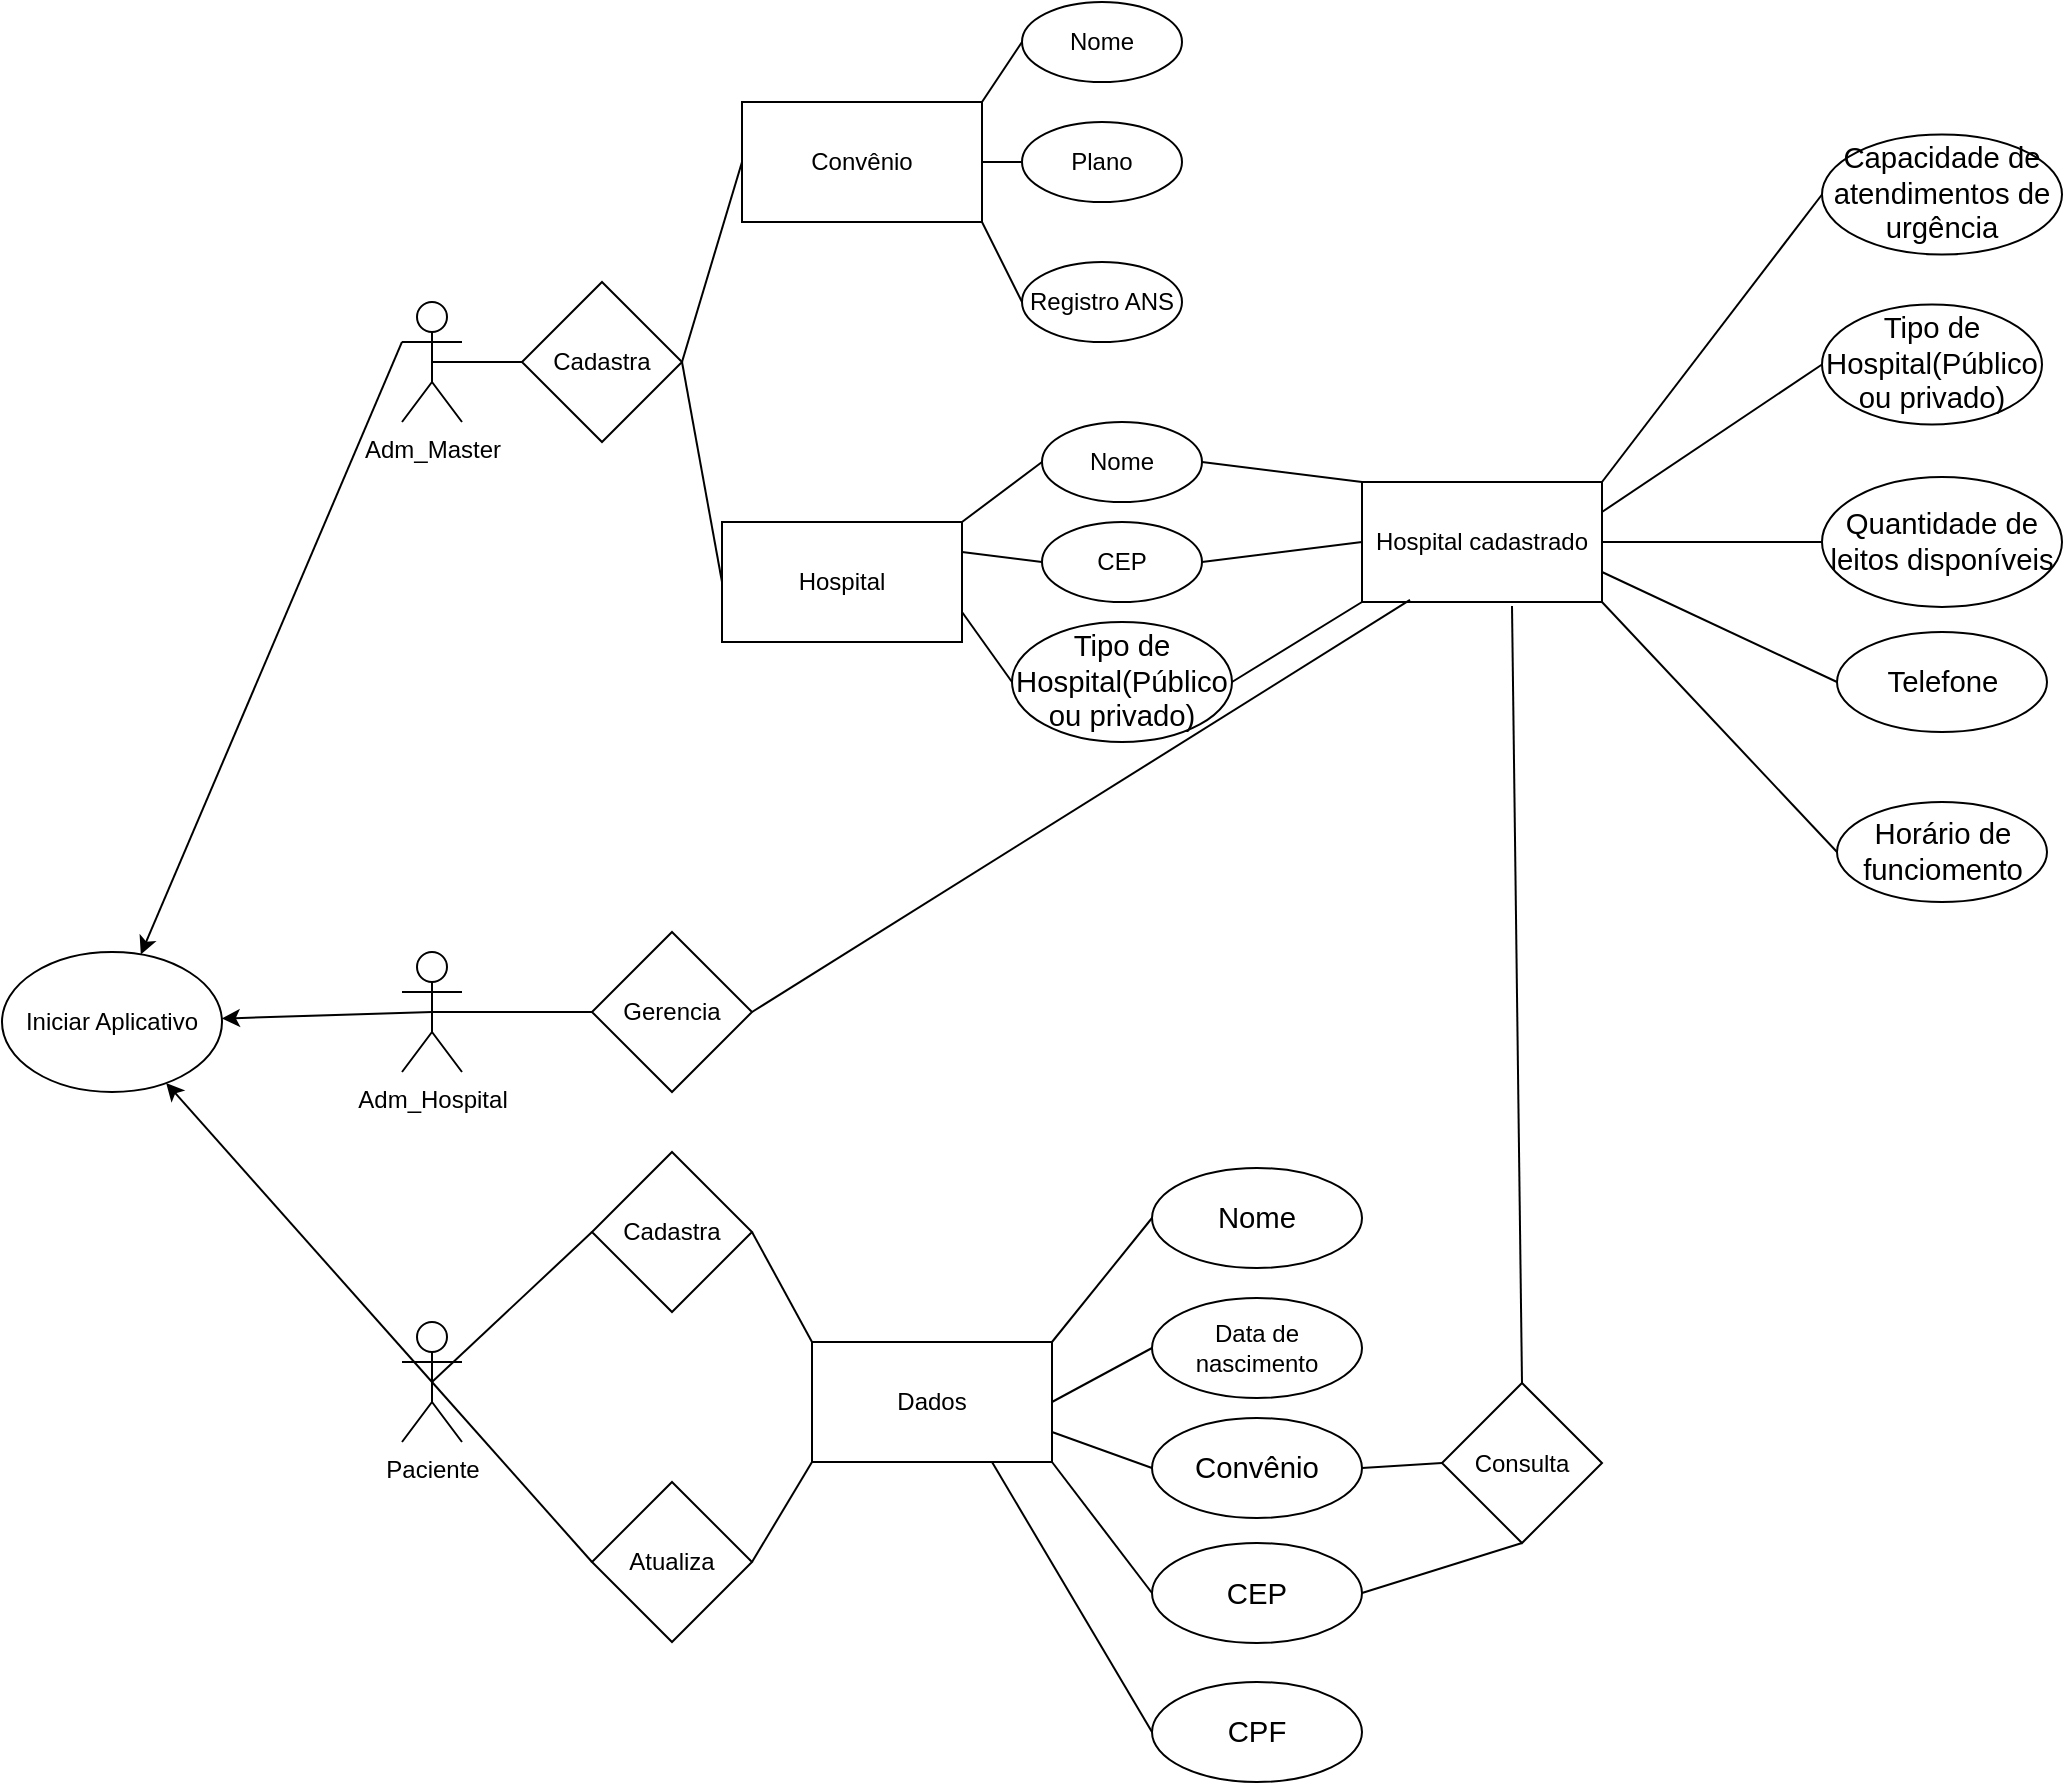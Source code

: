 <mxfile version="15.3.8" type="device"><diagram id="R2lEEEUBdFMjLlhIrx00" name="Page-1"><mxGraphModel dx="1420" dy="1877" grid="1" gridSize="10" guides="1" tooltips="1" connect="1" arrows="1" fold="1" page="1" pageScale="1" pageWidth="850" pageHeight="1100" math="0" shadow="0" extFonts="Permanent Marker^https://fonts.googleapis.com/css?family=Permanent+Marker"><root><mxCell id="0"/><mxCell id="1" parent="0"/><mxCell id="g5u2byhNAJ3OVeaDSZSF-5" value="Adm_Master" style="shape=umlActor;verticalLabelPosition=bottom;verticalAlign=top;html=1;outlineConnect=0;direction=east;fontColor=#000000;" vertex="1" parent="1"><mxGeometry x="240" y="-120" width="30" height="60" as="geometry"/></mxCell><mxCell id="g5u2byhNAJ3OVeaDSZSF-6" value="Adm_Hospital" style="shape=umlActor;verticalLabelPosition=bottom;verticalAlign=top;html=1;outlineConnect=0;fontColor=#000000;" vertex="1" parent="1"><mxGeometry x="240" y="205" width="30" height="60" as="geometry"/></mxCell><mxCell id="g5u2byhNAJ3OVeaDSZSF-7" value="Paciente" style="shape=umlActor;verticalLabelPosition=bottom;verticalAlign=top;html=1;outlineConnect=0;fontColor=#000000;" vertex="1" parent="1"><mxGeometry x="240" y="390" width="30" height="60" as="geometry"/></mxCell><mxCell id="g5u2byhNAJ3OVeaDSZSF-9" value="Iniciar Aplicativo" style="ellipse;whiteSpace=wrap;html=1;" vertex="1" parent="1"><mxGeometry x="40" y="205" width="110" height="70" as="geometry"/></mxCell><mxCell id="g5u2byhNAJ3OVeaDSZSF-10" value="" style="endArrow=classic;html=1;exitX=0.5;exitY=0.5;exitDx=0;exitDy=0;exitPerimeter=0;" edge="1" parent="1" source="g5u2byhNAJ3OVeaDSZSF-6" target="g5u2byhNAJ3OVeaDSZSF-9"><mxGeometry width="50" height="50" relative="1" as="geometry"><mxPoint x="400" y="420" as="sourcePoint"/><mxPoint x="450" y="370" as="targetPoint"/></mxGeometry></mxCell><mxCell id="g5u2byhNAJ3OVeaDSZSF-11" value="" style="endArrow=classic;html=1;exitX=0.5;exitY=0.5;exitDx=0;exitDy=0;exitPerimeter=0;" edge="1" parent="1" source="g5u2byhNAJ3OVeaDSZSF-7" target="g5u2byhNAJ3OVeaDSZSF-9"><mxGeometry width="50" height="50" relative="1" as="geometry"><mxPoint x="400" y="420" as="sourcePoint"/><mxPoint x="450" y="370" as="targetPoint"/></mxGeometry></mxCell><mxCell id="g5u2byhNAJ3OVeaDSZSF-12" value="" style="endArrow=classic;html=1;exitX=0;exitY=0.333;exitDx=0;exitDy=0;exitPerimeter=0;fontColor=default;" edge="1" parent="1" source="g5u2byhNAJ3OVeaDSZSF-5" target="g5u2byhNAJ3OVeaDSZSF-9"><mxGeometry width="50" height="50" relative="1" as="geometry"><mxPoint x="400" y="420" as="sourcePoint"/><mxPoint x="450" y="370" as="targetPoint"/></mxGeometry></mxCell><mxCell id="g5u2byhNAJ3OVeaDSZSF-18" value="&lt;br&gt;&lt;font color=&quot;#000000&quot;&gt;&lt;br&gt;&lt;/font&gt;" style="text;html=1;strokeColor=none;fillColor=none;align=center;verticalAlign=middle;whiteSpace=wrap;rounded=0;fontColor=#FFFFFF;" vertex="1" parent="1"><mxGeometry x="235" y="270" width="40" height="20" as="geometry"/></mxCell><mxCell id="g5u2byhNAJ3OVeaDSZSF-27" value="Cadastra" style="rhombus;whiteSpace=wrap;html=1;fontColor=#000000;" vertex="1" parent="1"><mxGeometry x="300" y="-130" width="80" height="80" as="geometry"/></mxCell><mxCell id="g5u2byhNAJ3OVeaDSZSF-28" value="" style="endArrow=none;html=1;fontColor=#000000;exitX=0.5;exitY=0.5;exitDx=0;exitDy=0;exitPerimeter=0;entryX=0;entryY=0.5;entryDx=0;entryDy=0;" edge="1" parent="1" source="g5u2byhNAJ3OVeaDSZSF-5" target="g5u2byhNAJ3OVeaDSZSF-27"><mxGeometry width="50" height="50" relative="1" as="geometry"><mxPoint x="400" y="410" as="sourcePoint"/><mxPoint x="450" y="360" as="targetPoint"/></mxGeometry></mxCell><mxCell id="g5u2byhNAJ3OVeaDSZSF-30" value="Gerencia" style="rhombus;whiteSpace=wrap;html=1;fontColor=#000000;" vertex="1" parent="1"><mxGeometry x="335" y="195" width="80" height="80" as="geometry"/></mxCell><mxCell id="g5u2byhNAJ3OVeaDSZSF-31" value="" style="endArrow=none;html=1;fontColor=#000000;exitX=0.5;exitY=0.5;exitDx=0;exitDy=0;exitPerimeter=0;entryX=0;entryY=0.5;entryDx=0;entryDy=0;" edge="1" parent="1" source="g5u2byhNAJ3OVeaDSZSF-6" target="g5u2byhNAJ3OVeaDSZSF-30"><mxGeometry width="50" height="50" relative="1" as="geometry"><mxPoint x="400" y="420" as="sourcePoint"/><mxPoint x="450" y="370" as="targetPoint"/></mxGeometry></mxCell><mxCell id="g5u2byhNAJ3OVeaDSZSF-33" value="" style="endArrow=none;html=1;fontColor=#000000;exitX=1;exitY=0.5;exitDx=0;exitDy=0;entryX=0;entryY=0.5;entryDx=0;entryDy=0;" edge="1" parent="1" source="g5u2byhNAJ3OVeaDSZSF-27" target="g5u2byhNAJ3OVeaDSZSF-36"><mxGeometry width="50" height="50" relative="1" as="geometry"><mxPoint x="400" y="420" as="sourcePoint"/><mxPoint x="440" y="45" as="targetPoint"/></mxGeometry></mxCell><mxCell id="g5u2byhNAJ3OVeaDSZSF-34" value="" style="endArrow=none;html=1;fontColor=#000000;exitX=1;exitY=0.5;exitDx=0;exitDy=0;entryX=0;entryY=0.5;entryDx=0;entryDy=0;" edge="1" parent="1" source="g5u2byhNAJ3OVeaDSZSF-27" target="g5u2byhNAJ3OVeaDSZSF-37"><mxGeometry width="50" height="50" relative="1" as="geometry"><mxPoint x="400" y="420" as="sourcePoint"/><mxPoint x="440" y="155" as="targetPoint"/></mxGeometry></mxCell><mxCell id="g5u2byhNAJ3OVeaDSZSF-35" value="CEP" style="ellipse;whiteSpace=wrap;html=1;fontColor=#000000;" vertex="1" parent="1"><mxGeometry x="560" y="-10" width="80" height="40" as="geometry"/></mxCell><mxCell id="g5u2byhNAJ3OVeaDSZSF-36" value="Hospital" style="rounded=0;whiteSpace=wrap;html=1;fontColor=#000000;" vertex="1" parent="1"><mxGeometry x="400" y="-10" width="120" height="60" as="geometry"/></mxCell><mxCell id="g5u2byhNAJ3OVeaDSZSF-37" value="Convênio" style="rounded=0;whiteSpace=wrap;html=1;fontColor=#000000;" vertex="1" parent="1"><mxGeometry x="410" y="-220" width="120" height="60" as="geometry"/></mxCell><mxCell id="g5u2byhNAJ3OVeaDSZSF-38" value="&lt;span style=&quot;font-family: &amp;#34;calibri&amp;#34; , sans-serif ; font-size: 14.667px&quot;&gt;Tipo de Hospital(Público ou privado)&lt;/span&gt;" style="ellipse;whiteSpace=wrap;html=1;fontColor=#000000;" vertex="1" parent="1"><mxGeometry x="545" y="40" width="110" height="60" as="geometry"/></mxCell><mxCell id="g5u2byhNAJ3OVeaDSZSF-39" value="&lt;span&gt;Nome&lt;/span&gt;" style="ellipse;whiteSpace=wrap;html=1;fontColor=#000000;" vertex="1" parent="1"><mxGeometry x="560" y="-60" width="80" height="40" as="geometry"/></mxCell><mxCell id="g5u2byhNAJ3OVeaDSZSF-40" value="" style="endArrow=none;html=1;fontColor=#000000;exitX=1;exitY=0;exitDx=0;exitDy=0;entryX=0;entryY=0.5;entryDx=0;entryDy=0;" edge="1" parent="1" source="g5u2byhNAJ3OVeaDSZSF-36" target="g5u2byhNAJ3OVeaDSZSF-39"><mxGeometry width="50" height="50" relative="1" as="geometry"><mxPoint x="390" y="340" as="sourcePoint"/><mxPoint x="440" y="290" as="targetPoint"/></mxGeometry></mxCell><mxCell id="g5u2byhNAJ3OVeaDSZSF-41" value="" style="endArrow=none;html=1;fontColor=#000000;exitX=1;exitY=0.25;exitDx=0;exitDy=0;entryX=0;entryY=0.5;entryDx=0;entryDy=0;" edge="1" parent="1" source="g5u2byhNAJ3OVeaDSZSF-36" target="g5u2byhNAJ3OVeaDSZSF-35"><mxGeometry width="50" height="50" relative="1" as="geometry"><mxPoint x="390" y="340" as="sourcePoint"/><mxPoint x="440" y="290" as="targetPoint"/></mxGeometry></mxCell><mxCell id="g5u2byhNAJ3OVeaDSZSF-42" value="" style="endArrow=none;html=1;fontColor=#000000;exitX=1;exitY=0.75;exitDx=0;exitDy=0;entryX=0;entryY=0.5;entryDx=0;entryDy=0;" edge="1" parent="1" source="g5u2byhNAJ3OVeaDSZSF-36" target="g5u2byhNAJ3OVeaDSZSF-38"><mxGeometry width="50" height="50" relative="1" as="geometry"><mxPoint x="390" y="340" as="sourcePoint"/><mxPoint x="440" y="290" as="targetPoint"/></mxGeometry></mxCell><mxCell id="g5u2byhNAJ3OVeaDSZSF-44" value="&lt;span style=&quot;font-family: &amp;#34;calibri&amp;#34; , sans-serif ; font-size: 14.667px&quot;&gt;Telefone&lt;/span&gt;" style="ellipse;whiteSpace=wrap;html=1;fontColor=#000000;" vertex="1" parent="1"><mxGeometry x="957.5" y="45" width="105" height="50" as="geometry"/></mxCell><mxCell id="g5u2byhNAJ3OVeaDSZSF-46" value="&lt;span style=&quot;font-family: &amp;#34;calibri&amp;#34; , sans-serif ; font-size: 14.667px&quot;&gt;Horário de funciomento&lt;/span&gt;" style="ellipse;whiteSpace=wrap;html=1;fontColor=#000000;" vertex="1" parent="1"><mxGeometry x="957.5" y="130" width="105" height="50" as="geometry"/></mxCell><mxCell id="g5u2byhNAJ3OVeaDSZSF-48" value="&lt;span&gt;Nome&lt;/span&gt;" style="ellipse;whiteSpace=wrap;html=1;fontColor=#000000;" vertex="1" parent="1"><mxGeometry x="550" y="-270" width="80" height="40" as="geometry"/></mxCell><mxCell id="g5u2byhNAJ3OVeaDSZSF-49" value="&lt;span&gt;Plano&lt;/span&gt;" style="ellipse;whiteSpace=wrap;html=1;fontColor=#000000;" vertex="1" parent="1"><mxGeometry x="550" y="-210" width="80" height="40" as="geometry"/></mxCell><mxCell id="g5u2byhNAJ3OVeaDSZSF-50" value="Registro ANS" style="ellipse;whiteSpace=wrap;html=1;fontColor=#000000;" vertex="1" parent="1"><mxGeometry x="550" y="-140" width="80" height="40" as="geometry"/></mxCell><mxCell id="g5u2byhNAJ3OVeaDSZSF-51" value="" style="endArrow=none;html=1;fontColor=#000000;exitX=1;exitY=0;exitDx=0;exitDy=0;entryX=0;entryY=0.5;entryDx=0;entryDy=0;" edge="1" parent="1" source="g5u2byhNAJ3OVeaDSZSF-37" target="g5u2byhNAJ3OVeaDSZSF-48"><mxGeometry width="50" height="50" relative="1" as="geometry"><mxPoint x="390" y="10" as="sourcePoint"/><mxPoint x="440" y="-40" as="targetPoint"/></mxGeometry></mxCell><mxCell id="g5u2byhNAJ3OVeaDSZSF-52" value="" style="endArrow=none;html=1;fontColor=#000000;exitX=1;exitY=0.5;exitDx=0;exitDy=0;entryX=0;entryY=0.5;entryDx=0;entryDy=0;" edge="1" parent="1" source="g5u2byhNAJ3OVeaDSZSF-37" target="g5u2byhNAJ3OVeaDSZSF-49"><mxGeometry width="50" height="50" relative="1" as="geometry"><mxPoint x="390" y="10" as="sourcePoint"/><mxPoint x="440" y="-40" as="targetPoint"/></mxGeometry></mxCell><mxCell id="g5u2byhNAJ3OVeaDSZSF-53" value="" style="endArrow=none;html=1;fontColor=#000000;exitX=1;exitY=1;exitDx=0;exitDy=0;entryX=0;entryY=0.5;entryDx=0;entryDy=0;" edge="1" parent="1" source="g5u2byhNAJ3OVeaDSZSF-37" target="g5u2byhNAJ3OVeaDSZSF-50"><mxGeometry width="50" height="50" relative="1" as="geometry"><mxPoint x="390" y="10" as="sourcePoint"/><mxPoint x="580" y="-100" as="targetPoint"/></mxGeometry></mxCell><mxCell id="g5u2byhNAJ3OVeaDSZSF-54" value="Cadastra" style="rhombus;whiteSpace=wrap;html=1;fontColor=#000000;" vertex="1" parent="1"><mxGeometry x="335" y="305" width="80" height="80" as="geometry"/></mxCell><mxCell id="g5u2byhNAJ3OVeaDSZSF-55" value="Atualiza" style="rhombus;whiteSpace=wrap;html=1;fontColor=#000000;" vertex="1" parent="1"><mxGeometry x="335" y="470" width="80" height="80" as="geometry"/></mxCell><mxCell id="g5u2byhNAJ3OVeaDSZSF-56" value="" style="endArrow=none;html=1;fontColor=#000000;exitX=0;exitY=0.5;exitDx=0;exitDy=0;entryX=0.5;entryY=0.5;entryDx=0;entryDy=0;entryPerimeter=0;" edge="1" parent="1" source="g5u2byhNAJ3OVeaDSZSF-54" target="g5u2byhNAJ3OVeaDSZSF-7"><mxGeometry width="50" height="50" relative="1" as="geometry"><mxPoint x="400" y="290" as="sourcePoint"/><mxPoint x="450" y="240" as="targetPoint"/></mxGeometry></mxCell><mxCell id="g5u2byhNAJ3OVeaDSZSF-57" value="" style="endArrow=none;html=1;fontColor=#000000;exitX=0;exitY=0.5;exitDx=0;exitDy=0;entryX=0.5;entryY=0.5;entryDx=0;entryDy=0;entryPerimeter=0;" edge="1" parent="1" source="g5u2byhNAJ3OVeaDSZSF-55" target="g5u2byhNAJ3OVeaDSZSF-7"><mxGeometry width="50" height="50" relative="1" as="geometry"><mxPoint x="400" y="290" as="sourcePoint"/><mxPoint x="450" y="240" as="targetPoint"/></mxGeometry></mxCell><mxCell id="g5u2byhNAJ3OVeaDSZSF-58" value="Hospital cadastrado" style="rounded=0;whiteSpace=wrap;html=1;fontColor=#000000;" vertex="1" parent="1"><mxGeometry x="720" y="-30" width="120" height="60" as="geometry"/></mxCell><mxCell id="g5u2byhNAJ3OVeaDSZSF-60" value="" style="endArrow=none;html=1;fontColor=#000000;entryX=1;entryY=0.5;entryDx=0;entryDy=0;exitX=0;exitY=0.5;exitDx=0;exitDy=0;" edge="1" parent="1" source="g5u2byhNAJ3OVeaDSZSF-58" target="g5u2byhNAJ3OVeaDSZSF-35"><mxGeometry width="50" height="50" relative="1" as="geometry"><mxPoint x="400" y="190" as="sourcePoint"/><mxPoint x="450" y="140" as="targetPoint"/></mxGeometry></mxCell><mxCell id="g5u2byhNAJ3OVeaDSZSF-61" value="" style="endArrow=none;html=1;fontColor=#000000;exitX=1;exitY=0.5;exitDx=0;exitDy=0;entryX=0;entryY=1;entryDx=0;entryDy=0;" edge="1" parent="1" source="g5u2byhNAJ3OVeaDSZSF-38" target="g5u2byhNAJ3OVeaDSZSF-58"><mxGeometry width="50" height="50" relative="1" as="geometry"><mxPoint x="400" y="190" as="sourcePoint"/><mxPoint x="450" y="140" as="targetPoint"/></mxGeometry></mxCell><mxCell id="g5u2byhNAJ3OVeaDSZSF-63" value="" style="endArrow=none;html=1;fontColor=#000000;entryX=1;entryY=0.5;entryDx=0;entryDy=0;exitX=0;exitY=0;exitDx=0;exitDy=0;" edge="1" parent="1" source="g5u2byhNAJ3OVeaDSZSF-58" target="g5u2byhNAJ3OVeaDSZSF-39"><mxGeometry width="50" height="50" relative="1" as="geometry"><mxPoint x="400" y="190" as="sourcePoint"/><mxPoint x="450" y="140" as="targetPoint"/></mxGeometry></mxCell><mxCell id="g5u2byhNAJ3OVeaDSZSF-66" value="&lt;span style=&quot;font-family: &amp;#34;calibri&amp;#34; , sans-serif ; font-size: 14.667px&quot;&gt;Tipo de Hospital(Público ou privado)&lt;/span&gt;" style="ellipse;whiteSpace=wrap;html=1;fontColor=#000000;" vertex="1" parent="1"><mxGeometry x="950" y="-118.75" width="110" height="60" as="geometry"/></mxCell><mxCell id="g5u2byhNAJ3OVeaDSZSF-67" value="&lt;span style=&quot;font-family: &amp;#34;calibri&amp;#34; , sans-serif ; font-size: 14.667px&quot;&gt;Capacidade de atendimentos de urgência&lt;/span&gt;" style="ellipse;whiteSpace=wrap;html=1;fontColor=#000000;" vertex="1" parent="1"><mxGeometry x="950" y="-203.75" width="120" height="60" as="geometry"/></mxCell><mxCell id="g5u2byhNAJ3OVeaDSZSF-68" value="&lt;span style=&quot;font-family: &amp;#34;calibri&amp;#34; , sans-serif ; font-size: 14.667px&quot;&gt;Quantidade de leitos disponíveis&lt;/span&gt;" style="ellipse;whiteSpace=wrap;html=1;fontColor=#000000;" vertex="1" parent="1"><mxGeometry x="950" y="-32.5" width="120" height="65" as="geometry"/></mxCell><mxCell id="g5u2byhNAJ3OVeaDSZSF-69" value="" style="endArrow=none;html=1;fontColor=#000000;exitX=1;exitY=0.5;exitDx=0;exitDy=0;entryX=0.2;entryY=0.983;entryDx=0;entryDy=0;entryPerimeter=0;" edge="1" parent="1" source="g5u2byhNAJ3OVeaDSZSF-30" target="g5u2byhNAJ3OVeaDSZSF-58"><mxGeometry width="50" height="50" relative="1" as="geometry"><mxPoint x="400" y="170" as="sourcePoint"/><mxPoint x="450" y="120" as="targetPoint"/></mxGeometry></mxCell><mxCell id="g5u2byhNAJ3OVeaDSZSF-70" value="" style="endArrow=none;html=1;fontColor=#000000;entryX=1;entryY=1;entryDx=0;entryDy=0;exitX=0;exitY=0.5;exitDx=0;exitDy=0;" edge="1" parent="1" source="g5u2byhNAJ3OVeaDSZSF-46" target="g5u2byhNAJ3OVeaDSZSF-58"><mxGeometry width="50" height="50" relative="1" as="geometry"><mxPoint x="400" y="170" as="sourcePoint"/><mxPoint x="450" y="120" as="targetPoint"/></mxGeometry></mxCell><mxCell id="g5u2byhNAJ3OVeaDSZSF-71" value="" style="endArrow=none;html=1;fontColor=#000000;entryX=1;entryY=0.75;entryDx=0;entryDy=0;exitX=0;exitY=0.5;exitDx=0;exitDy=0;" edge="1" parent="1" source="g5u2byhNAJ3OVeaDSZSF-44" target="g5u2byhNAJ3OVeaDSZSF-58"><mxGeometry width="50" height="50" relative="1" as="geometry"><mxPoint x="400" y="170" as="sourcePoint"/><mxPoint x="450" y="120" as="targetPoint"/></mxGeometry></mxCell><mxCell id="g5u2byhNAJ3OVeaDSZSF-72" value="" style="endArrow=none;html=1;fontColor=#000000;entryX=1;entryY=0.5;entryDx=0;entryDy=0;exitX=0;exitY=0.5;exitDx=0;exitDy=0;" edge="1" parent="1" source="g5u2byhNAJ3OVeaDSZSF-68" target="g5u2byhNAJ3OVeaDSZSF-58"><mxGeometry width="50" height="50" relative="1" as="geometry"><mxPoint x="400" y="170" as="sourcePoint"/><mxPoint x="450" y="120" as="targetPoint"/></mxGeometry></mxCell><mxCell id="g5u2byhNAJ3OVeaDSZSF-73" value="" style="endArrow=none;html=1;fontColor=#000000;entryX=1;entryY=0.25;entryDx=0;entryDy=0;exitX=0;exitY=0.5;exitDx=0;exitDy=0;" edge="1" parent="1" source="g5u2byhNAJ3OVeaDSZSF-66" target="g5u2byhNAJ3OVeaDSZSF-58"><mxGeometry width="50" height="50" relative="1" as="geometry"><mxPoint x="400" y="170" as="sourcePoint"/><mxPoint x="450" y="120" as="targetPoint"/></mxGeometry></mxCell><mxCell id="g5u2byhNAJ3OVeaDSZSF-74" value="" style="endArrow=none;html=1;fontColor=#000000;entryX=1;entryY=0;entryDx=0;entryDy=0;exitX=0;exitY=0.5;exitDx=0;exitDy=0;" edge="1" parent="1" source="g5u2byhNAJ3OVeaDSZSF-67" target="g5u2byhNAJ3OVeaDSZSF-58"><mxGeometry width="50" height="50" relative="1" as="geometry"><mxPoint x="400" y="170" as="sourcePoint"/><mxPoint x="450" y="120" as="targetPoint"/></mxGeometry></mxCell><mxCell id="g5u2byhNAJ3OVeaDSZSF-76" value="&lt;span style=&quot;font-family: &amp;#34;calibri&amp;#34; , sans-serif ; font-size: 14.667px&quot;&gt;Convênio&lt;/span&gt;" style="ellipse;whiteSpace=wrap;html=1;fontColor=#000000;" vertex="1" parent="1"><mxGeometry x="615" y="438" width="105" height="50" as="geometry"/></mxCell><mxCell id="g5u2byhNAJ3OVeaDSZSF-77" value="Data de nascimento" style="ellipse;whiteSpace=wrap;html=1;fontColor=#000000;" vertex="1" parent="1"><mxGeometry x="615" y="378" width="105" height="50" as="geometry"/></mxCell><mxCell id="g5u2byhNAJ3OVeaDSZSF-78" value="&lt;span style=&quot;font-family: &amp;#34;calibri&amp;#34; , sans-serif ; font-size: 14.667px&quot;&gt;Nome&lt;/span&gt;" style="ellipse;whiteSpace=wrap;html=1;fontColor=#000000;" vertex="1" parent="1"><mxGeometry x="615" y="313" width="105" height="50" as="geometry"/></mxCell><mxCell id="g5u2byhNAJ3OVeaDSZSF-83" value="Dados" style="rounded=0;whiteSpace=wrap;html=1;fontColor=#000000;" vertex="1" parent="1"><mxGeometry x="445" y="400" width="120" height="60" as="geometry"/></mxCell><mxCell id="g5u2byhNAJ3OVeaDSZSF-84" value="" style="endArrow=none;html=1;fontColor=#000000;entryX=1;entryY=0.5;entryDx=0;entryDy=0;exitX=0;exitY=0.5;exitDx=0;exitDy=0;" edge="1" parent="1" source="g5u2byhNAJ3OVeaDSZSF-77" target="g5u2byhNAJ3OVeaDSZSF-83"><mxGeometry width="50" height="50" relative="1" as="geometry"><mxPoint x="385" y="260" as="sourcePoint"/><mxPoint x="435" y="210" as="targetPoint"/></mxGeometry></mxCell><mxCell id="g5u2byhNAJ3OVeaDSZSF-85" value="" style="endArrow=none;html=1;fontColor=#000000;entryX=1;entryY=0;entryDx=0;entryDy=0;exitX=0;exitY=0.5;exitDx=0;exitDy=0;" edge="1" parent="1" source="g5u2byhNAJ3OVeaDSZSF-78" target="g5u2byhNAJ3OVeaDSZSF-83"><mxGeometry width="50" height="50" relative="1" as="geometry"><mxPoint x="385" y="260" as="sourcePoint"/><mxPoint x="435" y="210" as="targetPoint"/></mxGeometry></mxCell><mxCell id="g5u2byhNAJ3OVeaDSZSF-86" value="" style="endArrow=none;html=1;fontColor=#000000;exitX=0;exitY=1;exitDx=0;exitDy=0;" edge="1" parent="1" source="g5u2byhNAJ3OVeaDSZSF-83"><mxGeometry width="50" height="50" relative="1" as="geometry"><mxPoint x="385" y="260" as="sourcePoint"/><mxPoint x="415" y="510" as="targetPoint"/></mxGeometry></mxCell><mxCell id="g5u2byhNAJ3OVeaDSZSF-87" value="" style="endArrow=none;html=1;fontColor=#000000;exitX=1;exitY=0.5;exitDx=0;exitDy=0;entryX=0;entryY=0;entryDx=0;entryDy=0;" edge="1" parent="1" source="g5u2byhNAJ3OVeaDSZSF-54" target="g5u2byhNAJ3OVeaDSZSF-83"><mxGeometry width="50" height="50" relative="1" as="geometry"><mxPoint x="385" y="260" as="sourcePoint"/><mxPoint x="435" y="210" as="targetPoint"/></mxGeometry></mxCell><mxCell id="g5u2byhNAJ3OVeaDSZSF-88" value="&lt;span style=&quot;font-family: &amp;#34;calibri&amp;#34; , sans-serif ; font-size: 14.667px&quot;&gt;CEP&lt;/span&gt;" style="ellipse;whiteSpace=wrap;html=1;fontColor=#000000;" vertex="1" parent="1"><mxGeometry x="615" y="500.5" width="105" height="50" as="geometry"/></mxCell><mxCell id="g5u2byhNAJ3OVeaDSZSF-89" value="" style="endArrow=none;html=1;fontColor=#000000;exitX=1;exitY=1;exitDx=0;exitDy=0;entryX=0;entryY=0.5;entryDx=0;entryDy=0;" edge="1" parent="1" source="g5u2byhNAJ3OVeaDSZSF-83" target="g5u2byhNAJ3OVeaDSZSF-88"><mxGeometry width="50" height="50" relative="1" as="geometry"><mxPoint x="385" y="260" as="sourcePoint"/><mxPoint x="435" y="210" as="targetPoint"/></mxGeometry></mxCell><mxCell id="g5u2byhNAJ3OVeaDSZSF-90" value="" style="endArrow=none;html=1;fontColor=#000000;entryX=1;entryY=0.75;entryDx=0;entryDy=0;exitX=0;exitY=0.5;exitDx=0;exitDy=0;" edge="1" parent="1" source="g5u2byhNAJ3OVeaDSZSF-76" target="g5u2byhNAJ3OVeaDSZSF-83"><mxGeometry width="50" height="50" relative="1" as="geometry"><mxPoint x="385" y="260" as="sourcePoint"/><mxPoint x="435" y="210" as="targetPoint"/></mxGeometry></mxCell><mxCell id="g5u2byhNAJ3OVeaDSZSF-91" value="Consulta" style="rhombus;whiteSpace=wrap;html=1;fontColor=#000000;" vertex="1" parent="1"><mxGeometry x="760" y="420.5" width="80" height="80" as="geometry"/></mxCell><mxCell id="g5u2byhNAJ3OVeaDSZSF-97" value="" style="endArrow=none;html=1;fontColor=#000000;entryX=0;entryY=0.5;entryDx=0;entryDy=0;exitX=1;exitY=0.5;exitDx=0;exitDy=0;" edge="1" parent="1" source="g5u2byhNAJ3OVeaDSZSF-76" target="g5u2byhNAJ3OVeaDSZSF-91"><mxGeometry width="50" height="50" relative="1" as="geometry"><mxPoint x="440" y="360" as="sourcePoint"/><mxPoint x="490" y="310" as="targetPoint"/></mxGeometry></mxCell><mxCell id="g5u2byhNAJ3OVeaDSZSF-98" value="" style="endArrow=none;html=1;fontColor=#000000;entryX=0.5;entryY=0;entryDx=0;entryDy=0;exitX=0.625;exitY=1.033;exitDx=0;exitDy=0;exitPerimeter=0;" edge="1" parent="1" source="g5u2byhNAJ3OVeaDSZSF-58" target="g5u2byhNAJ3OVeaDSZSF-91"><mxGeometry width="50" height="50" relative="1" as="geometry"><mxPoint x="440" y="360" as="sourcePoint"/><mxPoint x="490" y="310" as="targetPoint"/></mxGeometry></mxCell><mxCell id="g5u2byhNAJ3OVeaDSZSF-99" value="" style="endArrow=none;html=1;fontColor=#000000;exitX=1;exitY=0.5;exitDx=0;exitDy=0;entryX=0.5;entryY=1;entryDx=0;entryDy=0;" edge="1" parent="1" source="g5u2byhNAJ3OVeaDSZSF-88" target="g5u2byhNAJ3OVeaDSZSF-91"><mxGeometry width="50" height="50" relative="1" as="geometry"><mxPoint x="440" y="360" as="sourcePoint"/><mxPoint x="490" y="310" as="targetPoint"/></mxGeometry></mxCell><mxCell id="g5u2byhNAJ3OVeaDSZSF-100" value="&lt;span style=&quot;font-family: &amp;#34;calibri&amp;#34; , sans-serif ; font-size: 14.667px&quot;&gt;CPF&lt;/span&gt;" style="ellipse;whiteSpace=wrap;html=1;fontColor=#000000;" vertex="1" parent="1"><mxGeometry x="615" y="570" width="105" height="50" as="geometry"/></mxCell><mxCell id="g5u2byhNAJ3OVeaDSZSF-101" value="" style="endArrow=none;html=1;fontColor=#000000;exitX=0.75;exitY=1;exitDx=0;exitDy=0;entryX=0;entryY=0.5;entryDx=0;entryDy=0;" edge="1" parent="1" source="g5u2byhNAJ3OVeaDSZSF-83" target="g5u2byhNAJ3OVeaDSZSF-100"><mxGeometry width="50" height="50" relative="1" as="geometry"><mxPoint x="500" y="380" as="sourcePoint"/><mxPoint x="550" y="330" as="targetPoint"/></mxGeometry></mxCell></root></mxGraphModel></diagram></mxfile>